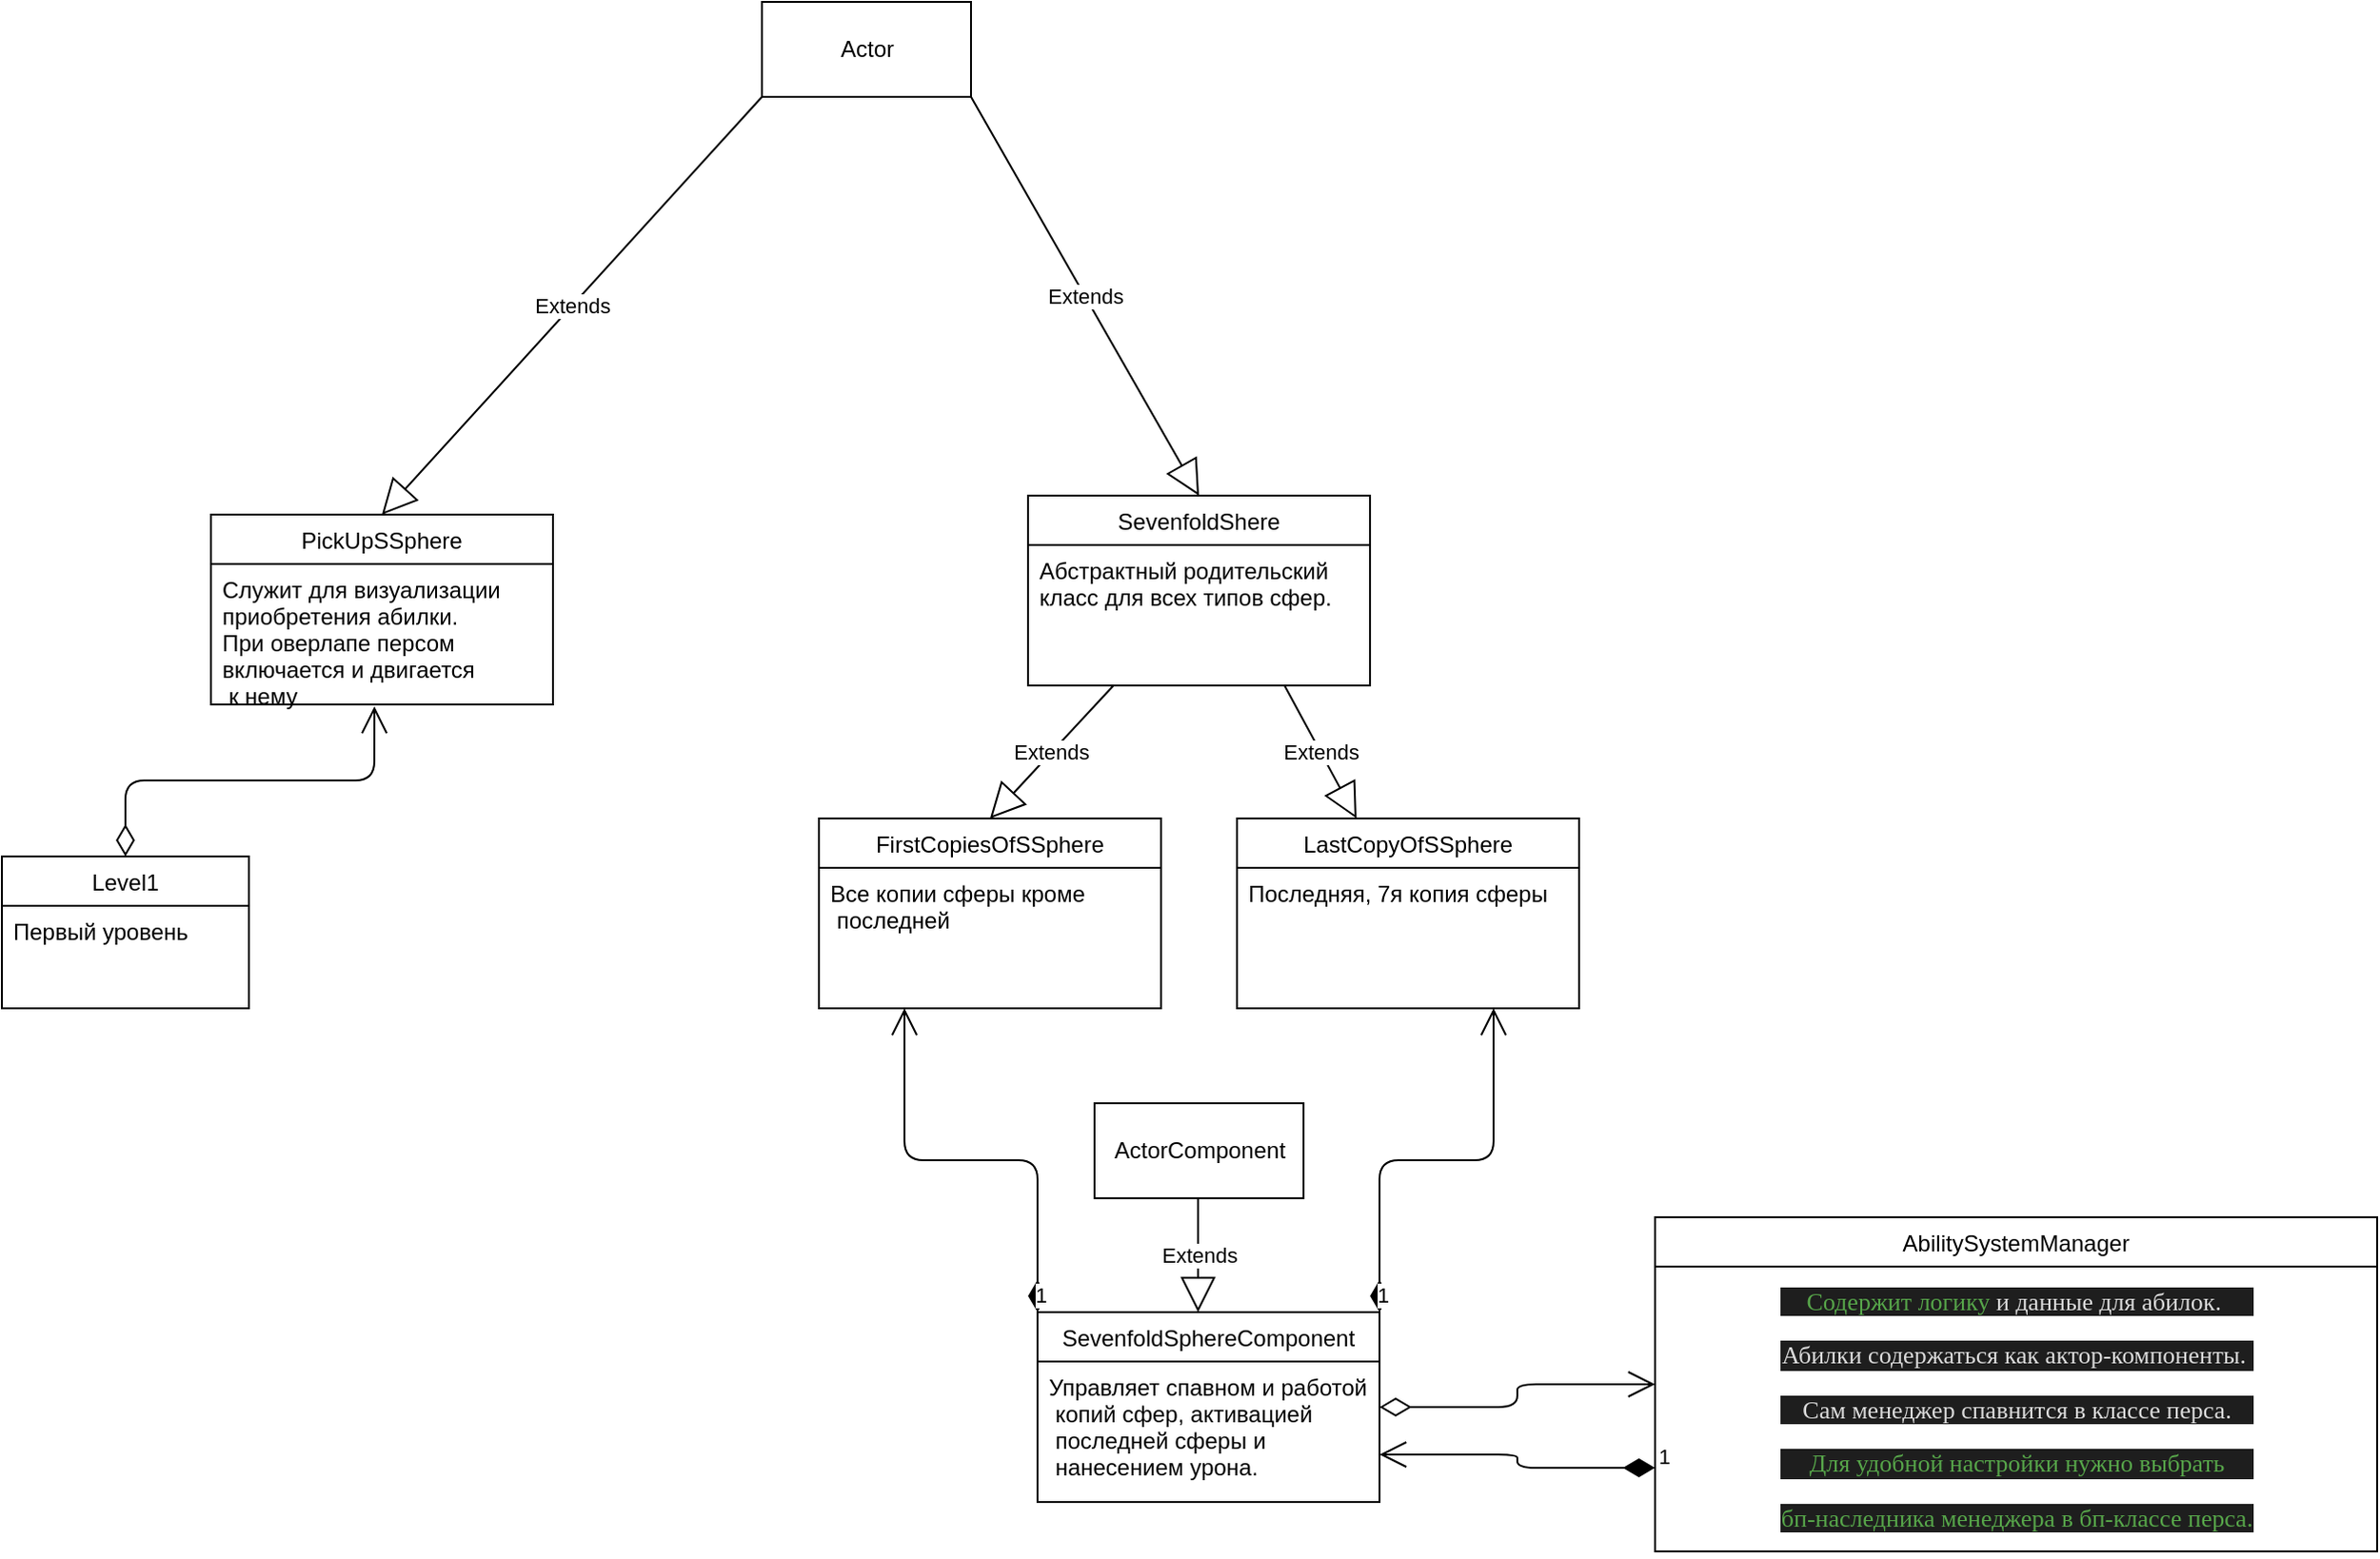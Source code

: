 <mxfile version="13.6.2" type="device"><diagram id="C5RBs43oDa-KdzZeNtuy" name="Page-1"><mxGraphModel dx="1551" dy="1210" grid="1" gridSize="10" guides="1" tooltips="1" connect="1" arrows="1" fold="1" page="1" pageScale="1" pageWidth="1169" pageHeight="1654" math="0" shadow="0"><root><mxCell id="WIyWlLk6GJQsqaUBKTNV-0"/><mxCell id="WIyWlLk6GJQsqaUBKTNV-1" parent="WIyWlLk6GJQsqaUBKTNV-0"/><mxCell id="2ddv5n-h7dRDnPX28ZdO-10" value="Actor&lt;br&gt;" style="html=1;" parent="WIyWlLk6GJQsqaUBKTNV-1" vertex="1"><mxGeometry x="440" y="70" width="110" height="50" as="geometry"/></mxCell><mxCell id="2ddv5n-h7dRDnPX28ZdO-11" value="Extends" style="endArrow=block;endSize=16;endFill=0;html=1;exitX=0;exitY=1;exitDx=0;exitDy=0;entryX=0.5;entryY=0;entryDx=0;entryDy=0;startFill=1;anchorPointDirection=1;fixDash=0;metaEdit=0;" parent="WIyWlLk6GJQsqaUBKTNV-1" source="2ddv5n-h7dRDnPX28ZdO-10" target="2ddv5n-h7dRDnPX28ZdO-20" edge="1"><mxGeometry width="160" relative="1" as="geometry"><mxPoint x="350" y="340" as="sourcePoint"/><mxPoint x="295" y="340" as="targetPoint"/></mxGeometry></mxCell><mxCell id="2ddv5n-h7dRDnPX28ZdO-17" value="Extends" style="endArrow=block;endSize=16;endFill=0;html=1;exitX=0.25;exitY=1;exitDx=0;exitDy=0;entryX=0.5;entryY=0;entryDx=0;entryDy=0;" parent="WIyWlLk6GJQsqaUBKTNV-1" source="UJG2HJxll24sA8ODyXC5-13" target="2ddv5n-h7dRDnPX28ZdO-34" edge="1"><mxGeometry width="160" relative="1" as="geometry"><mxPoint x="550" y="550" as="sourcePoint"/><mxPoint x="566.579" y="630" as="targetPoint"/></mxGeometry></mxCell><mxCell id="2ddv5n-h7dRDnPX28ZdO-18" value="Extends" style="endArrow=block;endSize=16;endFill=0;html=1;exitX=0.75;exitY=1;exitDx=0;exitDy=0;" parent="WIyWlLk6GJQsqaUBKTNV-1" source="UJG2HJxll24sA8ODyXC5-13" target="2ddv5n-h7dRDnPX28ZdO-37" edge="1"><mxGeometry width="160" relative="1" as="geometry"><mxPoint x="690" y="550" as="sourcePoint"/><mxPoint x="680" y="630" as="targetPoint"/></mxGeometry></mxCell><mxCell id="2ddv5n-h7dRDnPX28ZdO-23" value="Служит для визуализации &#10;приобретения абилки.&#10;При оверлапе персом &#10;включается и двигается&#10; к нему" style="text;strokeColor=none;fillColor=none;align=left;verticalAlign=top;spacingLeft=4;spacingRight=4;overflow=hidden;rotatable=0;points=[[0,0.5],[1,0.5]];portConstraint=eastwest;" parent="WIyWlLk6GJQsqaUBKTNV-1" vertex="1"><mxGeometry x="150" y="366" width="180" height="74" as="geometry"/></mxCell><mxCell id="2ddv5n-h7dRDnPX28ZdO-35" value="Все копии сферы кроме&#10; последней" style="text;strokeColor=none;fillColor=none;align=left;verticalAlign=top;spacingLeft=4;spacingRight=4;overflow=hidden;rotatable=0;points=[[0,0.5],[1,0.5]];portConstraint=eastwest;" parent="WIyWlLk6GJQsqaUBKTNV-1" vertex="1"><mxGeometry x="470" y="526" width="180" height="74" as="geometry"/></mxCell><mxCell id="2ddv5n-h7dRDnPX28ZdO-36" value="Последняя, 7я копия сферы" style="text;strokeColor=none;fillColor=none;align=left;verticalAlign=top;spacingLeft=4;spacingRight=4;overflow=hidden;rotatable=0;points=[[0,0.5],[1,0.5]];portConstraint=eastwest;" parent="WIyWlLk6GJQsqaUBKTNV-1" vertex="1"><mxGeometry x="690" y="526" width="180" height="74" as="geometry"/></mxCell><mxCell id="UJG2HJxll24sA8ODyXC5-0" value="ActorComponent" style="html=1;" parent="WIyWlLk6GJQsqaUBKTNV-1" vertex="1"><mxGeometry x="615" y="650" width="110" height="50" as="geometry"/></mxCell><mxCell id="UJG2HJxll24sA8ODyXC5-1" value="Extends" style="endArrow=block;endSize=16;endFill=0;html=1;exitX=0;exitY=1;exitDx=0;exitDy=0;startFill=1;anchorPointDirection=1;fixDash=0;metaEdit=0;" parent="WIyWlLk6GJQsqaUBKTNV-1" edge="1"><mxGeometry width="160" relative="1" as="geometry"><mxPoint x="669.5" y="700" as="sourcePoint"/><mxPoint x="669.5" y="760" as="targetPoint"/></mxGeometry></mxCell><mxCell id="UJG2HJxll24sA8ODyXC5-3" value="Управляет спавном и работой&#10; копий сфер, активацией&#10; последней сферы и&#10; нанесением урона." style="text;strokeColor=none;fillColor=none;align=left;verticalAlign=top;spacingLeft=4;spacingRight=4;overflow=hidden;rotatable=0;points=[[0,0.5],[1,0.5]];portConstraint=eastwest;" parent="WIyWlLk6GJQsqaUBKTNV-1" vertex="1"><mxGeometry x="585" y="786" width="180" height="74" as="geometry"/></mxCell><mxCell id="UJG2HJxll24sA8ODyXC5-6" value="" style="endArrow=open;html=1;endSize=12;startArrow=diamondThin;startSize=14;startFill=0;edgeStyle=orthogonalEdgeStyle;align=left;verticalAlign=bottom;exitX=0.5;exitY=0;exitDx=0;exitDy=0;entryX=0.478;entryY=1.014;entryDx=0;entryDy=0;entryPerimeter=0;" parent="WIyWlLk6GJQsqaUBKTNV-1" source="UJG2HJxll24sA8ODyXC5-8" target="2ddv5n-h7dRDnPX28ZdO-23" edge="1"><mxGeometry x="-1" y="3" relative="1" as="geometry"><mxPoint x="290" y="579.5" as="sourcePoint"/><mxPoint x="450" y="579.5" as="targetPoint"/></mxGeometry></mxCell><mxCell id="2ddv5n-h7dRDnPX28ZdO-20" value="PickUpSSphere" style="swimlane;fontStyle=0;childLayout=stackLayout;horizontal=1;startSize=26;fillColor=none;horizontalStack=0;resizeParent=1;resizeParentMax=0;resizeLast=0;collapsible=1;marginBottom=0;" parent="WIyWlLk6GJQsqaUBKTNV-1" vertex="1"><mxGeometry x="150" y="340" width="180" height="100" as="geometry"/></mxCell><mxCell id="UJG2HJxll24sA8ODyXC5-8" value="Level1" style="swimlane;fontStyle=0;childLayout=stackLayout;horizontal=1;startSize=26;fillColor=none;horizontalStack=0;resizeParent=1;resizeParentMax=0;resizeLast=0;collapsible=1;marginBottom=0;" parent="WIyWlLk6GJQsqaUBKTNV-1" vertex="1"><mxGeometry x="40" y="520" width="130" height="80" as="geometry"/></mxCell><mxCell id="UJG2HJxll24sA8ODyXC5-7" value="Первый уровень" style="text;strokeColor=none;fillColor=none;align=left;verticalAlign=top;spacingLeft=4;spacingRight=4;overflow=hidden;rotatable=0;points=[[0,0.5],[1,0.5]];portConstraint=eastwest;" parent="UJG2HJxll24sA8ODyXC5-8" vertex="1"><mxGeometry y="26" width="130" height="54" as="geometry"/></mxCell><mxCell id="UJG2HJxll24sA8ODyXC5-12" value="Абстрактный родительский &#10;класс для всех типов сфер. " style="text;strokeColor=none;fillColor=none;align=left;verticalAlign=top;spacingLeft=4;spacingRight=4;overflow=hidden;rotatable=0;points=[[0,0.5],[1,0.5]];portConstraint=eastwest;" parent="WIyWlLk6GJQsqaUBKTNV-1" vertex="1"><mxGeometry x="580" y="356" width="180" height="74" as="geometry"/></mxCell><mxCell id="UJG2HJxll24sA8ODyXC5-14" value="Extends" style="endArrow=block;endSize=16;endFill=0;html=1;exitX=1;exitY=1;exitDx=0;exitDy=0;entryX=0.5;entryY=0;entryDx=0;entryDy=0;startFill=1;anchorPointDirection=1;fixDash=0;metaEdit=0;" parent="WIyWlLk6GJQsqaUBKTNV-1" source="2ddv5n-h7dRDnPX28ZdO-10" target="UJG2HJxll24sA8ODyXC5-13" edge="1"><mxGeometry width="160" relative="1" as="geometry"><mxPoint x="570" y="140" as="sourcePoint"/><mxPoint x="370" y="360" as="targetPoint"/></mxGeometry></mxCell><mxCell id="2ddv5n-h7dRDnPX28ZdO-37" value="LastCopyOfSSphere" style="swimlane;fontStyle=0;childLayout=stackLayout;horizontal=1;startSize=26;fillColor=none;horizontalStack=0;resizeParent=1;resizeParentMax=0;resizeLast=0;collapsible=1;marginBottom=0;" parent="WIyWlLk6GJQsqaUBKTNV-1" vertex="1"><mxGeometry x="690" y="500" width="180" height="100" as="geometry"/></mxCell><mxCell id="UJG2HJxll24sA8ODyXC5-2" value="SevenfoldSphereComponent" style="swimlane;fontStyle=0;childLayout=stackLayout;horizontal=1;startSize=26;fillColor=none;horizontalStack=0;resizeParent=1;resizeParentMax=0;resizeLast=0;collapsible=1;marginBottom=0;" parent="WIyWlLk6GJQsqaUBKTNV-1" vertex="1"><mxGeometry x="585" y="760" width="180" height="100" as="geometry"/></mxCell><mxCell id="UJG2HJxll24sA8ODyXC5-13" value="SevenfoldShere" style="swimlane;fontStyle=0;childLayout=stackLayout;horizontal=1;startSize=26;fillColor=none;horizontalStack=0;resizeParent=1;resizeParentMax=0;resizeLast=0;collapsible=1;marginBottom=0;" parent="WIyWlLk6GJQsqaUBKTNV-1" vertex="1"><mxGeometry x="580" y="330" width="180" height="100" as="geometry"/></mxCell><mxCell id="2ddv5n-h7dRDnPX28ZdO-34" value="FirstCopiesOfSSphere" style="swimlane;fontStyle=0;childLayout=stackLayout;horizontal=1;startSize=26;fillColor=none;horizontalStack=0;resizeParent=1;resizeParentMax=0;resizeLast=0;collapsible=1;marginBottom=0;" parent="WIyWlLk6GJQsqaUBKTNV-1" vertex="1"><mxGeometry x="470" y="500" width="180" height="100" as="geometry"/></mxCell><mxCell id="HBnBh8XnBFzn68HLBcUi-2" value="" style="endArrow=open;html=1;endSize=12;startArrow=diamondThin;startSize=14;startFill=0;edgeStyle=orthogonalEdgeStyle;align=left;verticalAlign=bottom;exitX=1;exitY=0.5;exitDx=0;exitDy=0;entryX=0;entryY=0.5;entryDx=0;entryDy=0;" edge="1" parent="WIyWlLk6GJQsqaUBKTNV-1" source="UJG2HJxll24sA8ODyXC5-2" target="HBnBh8XnBFzn68HLBcUi-1"><mxGeometry x="-1" y="3" relative="1" as="geometry"><mxPoint x="775" y="770" as="sourcePoint"/><mxPoint x="790" y="610" as="targetPoint"/></mxGeometry></mxCell><mxCell id="HBnBh8XnBFzn68HLBcUi-4" value="1" style="endArrow=open;html=1;endSize=12;startArrow=diamondThin;startSize=14;startFill=1;edgeStyle=orthogonalEdgeStyle;align=left;verticalAlign=bottom;entryX=1;entryY=0.75;entryDx=0;entryDy=0;exitX=0;exitY=0.75;exitDx=0;exitDy=0;" edge="1" parent="WIyWlLk6GJQsqaUBKTNV-1" source="HBnBh8XnBFzn68HLBcUi-1" target="UJG2HJxll24sA8ODyXC5-2"><mxGeometry x="-1" y="3" relative="1" as="geometry"><mxPoint x="760" y="920" as="sourcePoint"/><mxPoint x="920" y="920" as="targetPoint"/></mxGeometry></mxCell><mxCell id="HBnBh8XnBFzn68HLBcUi-5" value="1" style="endArrow=open;html=1;endSize=12;startArrow=diamondThin;startSize=14;startFill=1;edgeStyle=orthogonalEdgeStyle;align=left;verticalAlign=bottom;entryX=0.75;entryY=1;entryDx=0;entryDy=0;exitX=1;exitY=0;exitDx=0;exitDy=0;" edge="1" parent="WIyWlLk6GJQsqaUBKTNV-1" source="UJG2HJxll24sA8ODyXC5-2" target="2ddv5n-h7dRDnPX28ZdO-37"><mxGeometry x="-1" y="3" relative="1" as="geometry"><mxPoint x="995" y="690" as="sourcePoint"/><mxPoint x="850" y="690" as="targetPoint"/></mxGeometry></mxCell><mxCell id="HBnBh8XnBFzn68HLBcUi-6" value="1" style="endArrow=open;html=1;endSize=12;startArrow=diamondThin;startSize=14;startFill=1;edgeStyle=orthogonalEdgeStyle;align=left;verticalAlign=bottom;entryX=0.25;entryY=1;entryDx=0;entryDy=0;exitX=0;exitY=0;exitDx=0;exitDy=0;" edge="1" parent="WIyWlLk6GJQsqaUBKTNV-1" source="UJG2HJxll24sA8ODyXC5-2" target="2ddv5n-h7dRDnPX28ZdO-34"><mxGeometry x="-1" y="3" relative="1" as="geometry"><mxPoint x="470" y="786" as="sourcePoint"/><mxPoint x="530" y="626" as="targetPoint"/></mxGeometry></mxCell><mxCell id="HBnBh8XnBFzn68HLBcUi-1" value="AbilitySystemManager" style="swimlane;fontStyle=0;childLayout=stackLayout;horizontal=1;startSize=26;fillColor=none;horizontalStack=0;resizeParent=1;resizeParentMax=0;resizeLast=0;collapsible=1;marginBottom=0;" vertex="1" parent="WIyWlLk6GJQsqaUBKTNV-1"><mxGeometry x="910" y="710" width="380" height="176" as="geometry"/></mxCell><mxCell id="HBnBh8XnBFzn68HLBcUi-7" value="&lt;pre style=&quot;font-family: &amp;#34;consolas&amp;#34; ; font-size: 13px ; color: gainsboro ; background: #1e1e1e&quot;&gt;&lt;span style=&quot;color: #57a64a&quot;&gt;Содержит&amp;nbsp;логику&lt;/span&gt;&amp;nbsp;и&amp;nbsp;данные&amp;nbsp;для&amp;nbsp;абилок.&amp;nbsp;&lt;/pre&gt;&lt;pre style=&quot;font-family: &amp;#34;consolas&amp;#34; ; font-size: 13px ; color: gainsboro ; background: #1e1e1e&quot;&gt;Абилки&amp;nbsp;содержаться&amp;nbsp;как&amp;nbsp;актор-компоненты.&amp;nbsp;&lt;/pre&gt;&lt;pre style=&quot;font-family: &amp;#34;consolas&amp;#34; ; font-size: 13px ; color: gainsboro ; background: #1e1e1e&quot;&gt;Сам&amp;nbsp;менеджер&amp;nbsp;спавнится&amp;nbsp;в&amp;nbsp;классе&amp;nbsp;перса.&lt;/pre&gt;&lt;pre style=&quot;font-family: &amp;#34;consolas&amp;#34; ; font-size: 13px ; color: gainsboro ; background: #1e1e1e&quot;&gt;&lt;span style=&quot;color: #57a64a&quot;&gt;&amp;nbsp;Для&amp;nbsp;удобной&amp;nbsp;настройки&amp;nbsp;нужно&amp;nbsp;выбрать&amp;nbsp;&lt;/span&gt;&lt;/pre&gt;&lt;pre style=&quot;font-family: &amp;#34;consolas&amp;#34; ; font-size: 13px ; color: gainsboro ; background: #1e1e1e&quot;&gt;&lt;span style=&quot;color: #57a64a&quot;&gt;бп-наследника&amp;nbsp;менеджера&amp;nbsp;в&amp;nbsp;бп-классе&amp;nbsp;перса.&lt;/span&gt;&lt;/pre&gt;" style="text;html=1;align=center;verticalAlign=middle;resizable=0;points=[];autosize=1;" vertex="1" parent="HBnBh8XnBFzn68HLBcUi-1"><mxGeometry y="26" width="380" height="150" as="geometry"/></mxCell></root></mxGraphModel></diagram></mxfile>